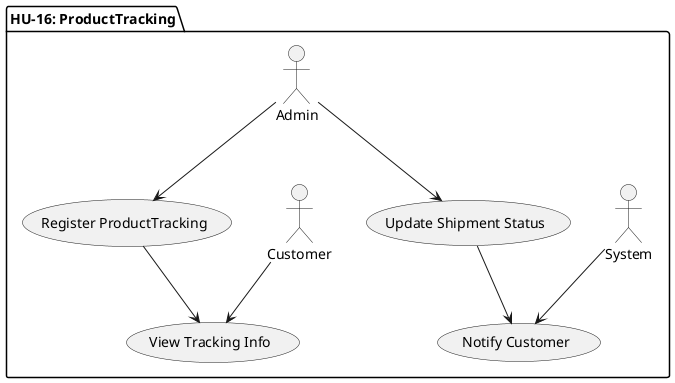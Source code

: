 @startuml
  package "HU-16: ProductTracking" {

    'Actors'
    actor "System" as System
    actor "Customer" as Customer
    actor "Admin" as Admin

    'Use Cases'
    usecase "Register ProductTracking" as UC1
    usecase "Update Shipment Status" as UC2
    usecase "View Tracking Info" as UC3
    usecase "Notify Customer" as UC4

    'Relationships'
    Admin --> UC1
    Admin --> UC2
    System --> UC4

    Customer --> UC3
    UC2 --> UC4
    UC1 --> UC3
  }
@enduml
